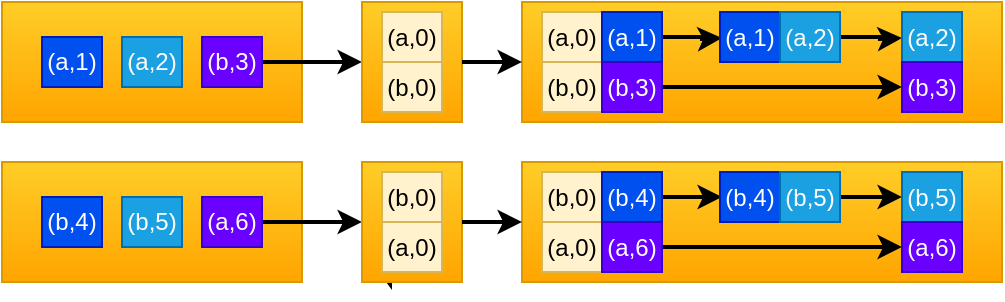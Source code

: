 <mxfile version="15.6.1" type="github"><diagram id="jaizZeg2m4h8z-fETQ2Q" name="第 1 页"><mxGraphModel dx="1038" dy="547" grid="1" gridSize="10" guides="1" tooltips="1" connect="1" arrows="1" fold="1" page="1" pageScale="1" pageWidth="827" pageHeight="1169" math="0" shadow="0"><root><mxCell id="0"/><mxCell id="1" parent="0"/><mxCell id="z8crGelkCnJjQO6flF5Z-1" value="" style="rounded=0;whiteSpace=wrap;html=1;fillColor=#ffcd28;strokeColor=#d79b00;gradientColor=#ffa500;" vertex="1" parent="1"><mxGeometry x="40" y="170" width="150" height="60" as="geometry"/></mxCell><mxCell id="z8crGelkCnJjQO6flF5Z-2" value="(a,1)" style="rounded=0;whiteSpace=wrap;html=1;fillColor=#0050ef;fontColor=#ffffff;strokeColor=#001DBC;" vertex="1" parent="1"><mxGeometry x="60" y="187.5" width="30" height="25" as="geometry"/></mxCell><mxCell id="z8crGelkCnJjQO6flF5Z-5" value="(a,2)" style="rounded=0;whiteSpace=wrap;html=1;fillColor=#1ba1e2;fontColor=#ffffff;strokeColor=#006EAF;" vertex="1" parent="1"><mxGeometry x="100" y="187.5" width="30" height="25" as="geometry"/></mxCell><mxCell id="z8crGelkCnJjQO6flF5Z-8" style="edgeStyle=orthogonalEdgeStyle;rounded=0;orthogonalLoop=1;jettySize=auto;html=1;exitX=1;exitY=0.5;exitDx=0;exitDy=0;entryX=0;entryY=0.5;entryDx=0;entryDy=0;strokeWidth=2;" edge="1" parent="1" source="z8crGelkCnJjQO6flF5Z-6" target="z8crGelkCnJjQO6flF5Z-7"><mxGeometry relative="1" as="geometry"/></mxCell><mxCell id="z8crGelkCnJjQO6flF5Z-6" value="(b,3)" style="rounded=0;whiteSpace=wrap;html=1;fillColor=#6a00ff;fontColor=#ffffff;strokeColor=#3700CC;" vertex="1" parent="1"><mxGeometry x="140" y="187.5" width="30" height="25" as="geometry"/></mxCell><mxCell id="z8crGelkCnJjQO6flF5Z-7" value="" style="rounded=0;whiteSpace=wrap;html=1;fillColor=#ffcd28;gradientColor=#ffa500;strokeColor=#d79b00;" vertex="1" parent="1"><mxGeometry x="220" y="170" width="50" height="60" as="geometry"/></mxCell><mxCell id="z8crGelkCnJjQO6flF5Z-10" value="(b,0)" style="rounded=0;whiteSpace=wrap;html=1;fillColor=#fff2cc;strokeColor=#d6b656;" vertex="1" parent="1"><mxGeometry x="230" y="200" width="30" height="25" as="geometry"/></mxCell><mxCell id="z8crGelkCnJjQO6flF5Z-11" value="(a,0)" style="rounded=0;whiteSpace=wrap;html=1;fillColor=#fff2cc;strokeColor=#d6b656;" vertex="1" parent="1"><mxGeometry x="230" y="175" width="30" height="25" as="geometry"/></mxCell><mxCell id="z8crGelkCnJjQO6flF5Z-12" value="" style="rounded=0;whiteSpace=wrap;html=1;fillColor=#ffcd28;gradientColor=#ffa500;strokeColor=#d79b00;" vertex="1" parent="1"><mxGeometry x="300" y="170" width="240" height="60" as="geometry"/></mxCell><mxCell id="z8crGelkCnJjQO6flF5Z-13" value="(a,0)" style="rounded=0;whiteSpace=wrap;html=1;fillColor=#fff2cc;strokeColor=#d6b656;" vertex="1" parent="1"><mxGeometry x="310" y="175" width="30" height="25" as="geometry"/></mxCell><mxCell id="z8crGelkCnJjQO6flF5Z-16" value="" style="edgeStyle=orthogonalEdgeStyle;rounded=0;orthogonalLoop=1;jettySize=auto;html=1;strokeWidth=2;" edge="1" parent="1" source="z8crGelkCnJjQO6flF5Z-14"><mxGeometry relative="1" as="geometry"><mxPoint x="400" y="188" as="targetPoint"/></mxGeometry></mxCell><mxCell id="z8crGelkCnJjQO6flF5Z-14" value="(a,1)" style="rounded=0;whiteSpace=wrap;html=1;fillColor=#0050ef;fontColor=#ffffff;strokeColor=#001DBC;" vertex="1" parent="1"><mxGeometry x="340" y="175" width="30" height="25" as="geometry"/></mxCell><mxCell id="z8crGelkCnJjQO6flF5Z-17" value="(a,1)" style="rounded=0;whiteSpace=wrap;html=1;fillColor=#0050ef;fontColor=#ffffff;strokeColor=#001DBC;" vertex="1" parent="1"><mxGeometry x="399" y="175" width="30" height="25" as="geometry"/></mxCell><mxCell id="z8crGelkCnJjQO6flF5Z-20" value="" style="edgeStyle=orthogonalEdgeStyle;rounded=0;orthogonalLoop=1;jettySize=auto;html=1;strokeWidth=2;" edge="1" parent="1" source="z8crGelkCnJjQO6flF5Z-18"><mxGeometry relative="1" as="geometry"><mxPoint x="490" y="188" as="targetPoint"/></mxGeometry></mxCell><mxCell id="z8crGelkCnJjQO6flF5Z-18" value="(a,2)" style="rounded=0;whiteSpace=wrap;html=1;fillColor=#1ba1e2;fontColor=#ffffff;strokeColor=#006EAF;" vertex="1" parent="1"><mxGeometry x="429" y="175" width="30" height="25" as="geometry"/></mxCell><mxCell id="z8crGelkCnJjQO6flF5Z-21" value="(a,2)" style="rounded=0;whiteSpace=wrap;html=1;fillColor=#1ba1e2;fontColor=#ffffff;strokeColor=#006EAF;" vertex="1" parent="1"><mxGeometry x="490" y="175" width="30" height="25" as="geometry"/></mxCell><mxCell id="z8crGelkCnJjQO6flF5Z-22" value="(b,0)" style="rounded=0;whiteSpace=wrap;html=1;fillColor=#fff2cc;strokeColor=#d6b656;" vertex="1" parent="1"><mxGeometry x="310" y="200" width="30" height="25" as="geometry"/></mxCell><mxCell id="z8crGelkCnJjQO6flF5Z-26" value="" style="edgeStyle=orthogonalEdgeStyle;rounded=0;orthogonalLoop=1;jettySize=auto;html=1;strokeWidth=2;entryX=0;entryY=0.5;entryDx=0;entryDy=0;" edge="1" parent="1" source="z8crGelkCnJjQO6flF5Z-24" target="z8crGelkCnJjQO6flF5Z-27"><mxGeometry relative="1" as="geometry"/></mxCell><mxCell id="z8crGelkCnJjQO6flF5Z-24" value="(b,3)" style="rounded=0;whiteSpace=wrap;html=1;fillColor=#6a00ff;fontColor=#ffffff;strokeColor=#3700CC;" vertex="1" parent="1"><mxGeometry x="340" y="200" width="30" height="25" as="geometry"/></mxCell><mxCell id="z8crGelkCnJjQO6flF5Z-27" value="(b,3)" style="rounded=0;whiteSpace=wrap;html=1;fillColor=#6a00ff;fontColor=#ffffff;strokeColor=#3700CC;" vertex="1" parent="1"><mxGeometry x="490" y="200" width="30" height="25" as="geometry"/></mxCell><mxCell id="z8crGelkCnJjQO6flF5Z-28" value="" style="rounded=0;whiteSpace=wrap;html=1;fillColor=#ffcd28;gradientColor=#ffa500;strokeColor=#d79b00;" vertex="1" parent="1"><mxGeometry x="40" y="250" width="150" height="60" as="geometry"/></mxCell><mxCell id="z8crGelkCnJjQO6flF5Z-29" value="(b,4)" style="rounded=0;whiteSpace=wrap;html=1;fillColor=#0050ef;fontColor=#ffffff;strokeColor=#001DBC;" vertex="1" parent="1"><mxGeometry x="60" y="267.5" width="30" height="25" as="geometry"/></mxCell><mxCell id="z8crGelkCnJjQO6flF5Z-30" value="(b,5)" style="rounded=0;whiteSpace=wrap;html=1;fillColor=#1ba1e2;fontColor=#ffffff;strokeColor=#006EAF;" vertex="1" parent="1"><mxGeometry x="100" y="267.5" width="30" height="25" as="geometry"/></mxCell><mxCell id="z8crGelkCnJjQO6flF5Z-31" style="edgeStyle=orthogonalEdgeStyle;rounded=0;orthogonalLoop=1;jettySize=auto;html=1;exitX=1;exitY=0.5;exitDx=0;exitDy=0;entryX=0;entryY=0.5;entryDx=0;entryDy=0;strokeWidth=2;" edge="1" source="z8crGelkCnJjQO6flF5Z-32" target="z8crGelkCnJjQO6flF5Z-33" parent="1"><mxGeometry relative="1" as="geometry"/></mxCell><mxCell id="z8crGelkCnJjQO6flF5Z-32" value="(a,6)" style="rounded=0;whiteSpace=wrap;html=1;fillColor=#6a00ff;fontColor=#ffffff;strokeColor=#3700CC;" vertex="1" parent="1"><mxGeometry x="140" y="267.5" width="30" height="25" as="geometry"/></mxCell><mxCell id="z8crGelkCnJjQO6flF5Z-57" style="edgeStyle=none;rounded=0;orthogonalLoop=1;jettySize=auto;html=1;strokeWidth=2;" edge="1" parent="1" source="z8crGelkCnJjQO6flF5Z-33"><mxGeometry relative="1" as="geometry"><mxPoint x="235" y="300" as="targetPoint"/></mxGeometry></mxCell><mxCell id="z8crGelkCnJjQO6flF5Z-33" value="" style="rounded=0;whiteSpace=wrap;html=1;fillColor=#ffcd28;gradientColor=#ffa500;strokeColor=#d79b00;" vertex="1" parent="1"><mxGeometry x="220" y="250" width="50" height="60" as="geometry"/></mxCell><mxCell id="z8crGelkCnJjQO6flF5Z-34" value="(b,0)" style="rounded=0;whiteSpace=wrap;html=1;fillColor=#fff2cc;strokeColor=#d6b656;" vertex="1" parent="1"><mxGeometry x="230" y="255" width="30" height="25" as="geometry"/></mxCell><mxCell id="z8crGelkCnJjQO6flF5Z-35" value="(a,0)" style="rounded=0;whiteSpace=wrap;html=1;fillColor=#fff2cc;strokeColor=#d6b656;" vertex="1" parent="1"><mxGeometry x="230" y="280" width="30" height="25" as="geometry"/></mxCell><mxCell id="z8crGelkCnJjQO6flF5Z-36" value="" style="rounded=0;whiteSpace=wrap;html=1;fillColor=#ffcd28;gradientColor=#ffa500;strokeColor=#d79b00;" vertex="1" parent="1"><mxGeometry x="300" y="250" width="240" height="60" as="geometry"/></mxCell><mxCell id="z8crGelkCnJjQO6flF5Z-37" value="(a,0)" style="rounded=0;whiteSpace=wrap;html=1;fillColor=#fff2cc;strokeColor=#d6b656;" vertex="1" parent="1"><mxGeometry x="310" y="280" width="30" height="25" as="geometry"/></mxCell><mxCell id="z8crGelkCnJjQO6flF5Z-38" value="" style="edgeStyle=orthogonalEdgeStyle;rounded=0;orthogonalLoop=1;jettySize=auto;html=1;strokeWidth=2;" edge="1" parent="1"><mxGeometry relative="1" as="geometry"><mxPoint x="370" y="267.5" as="sourcePoint"/><mxPoint x="400" y="268" as="targetPoint"/></mxGeometry></mxCell><mxCell id="z8crGelkCnJjQO6flF5Z-41" value="" style="edgeStyle=orthogonalEdgeStyle;rounded=0;orthogonalLoop=1;jettySize=auto;html=1;strokeWidth=2;" edge="1" parent="1"><mxGeometry relative="1" as="geometry"><mxPoint x="459" y="267.5" as="sourcePoint"/><mxPoint x="490" y="268" as="targetPoint"/></mxGeometry></mxCell><mxCell id="z8crGelkCnJjQO6flF5Z-44" value="(b,0)" style="rounded=0;whiteSpace=wrap;html=1;fillColor=#fff2cc;strokeColor=#d6b656;" vertex="1" parent="1"><mxGeometry x="310" y="255" width="30" height="25" as="geometry"/></mxCell><mxCell id="z8crGelkCnJjQO6flF5Z-45" value="" style="edgeStyle=orthogonalEdgeStyle;rounded=0;orthogonalLoop=1;jettySize=auto;html=1;strokeWidth=2;entryX=0;entryY=0.5;entryDx=0;entryDy=0;" edge="1" parent="1"><mxGeometry relative="1" as="geometry"><mxPoint x="370" y="292.5" as="sourcePoint"/><mxPoint x="490" y="292.5" as="targetPoint"/></mxGeometry></mxCell><mxCell id="z8crGelkCnJjQO6flF5Z-48" value="(b,4)" style="rounded=0;whiteSpace=wrap;html=1;fillColor=#0050ef;fontColor=#ffffff;strokeColor=#001DBC;" vertex="1" parent="1"><mxGeometry x="340" y="255" width="30" height="25" as="geometry"/></mxCell><mxCell id="z8crGelkCnJjQO6flF5Z-50" value="(b,4)" style="rounded=0;whiteSpace=wrap;html=1;fillColor=#0050ef;fontColor=#ffffff;strokeColor=#001DBC;" vertex="1" parent="1"><mxGeometry x="399" y="255" width="30" height="25" as="geometry"/></mxCell><mxCell id="z8crGelkCnJjQO6flF5Z-51" value="(b,5)" style="rounded=0;whiteSpace=wrap;html=1;fillColor=#1ba1e2;fontColor=#ffffff;strokeColor=#006EAF;" vertex="1" parent="1"><mxGeometry x="429" y="255" width="30" height="25" as="geometry"/></mxCell><mxCell id="z8crGelkCnJjQO6flF5Z-52" value="(b,5)" style="rounded=0;whiteSpace=wrap;html=1;fillColor=#1ba1e2;fontColor=#ffffff;strokeColor=#006EAF;" vertex="1" parent="1"><mxGeometry x="490" y="255" width="30" height="25" as="geometry"/></mxCell><mxCell id="z8crGelkCnJjQO6flF5Z-53" value="(a,6)" style="rounded=0;whiteSpace=wrap;html=1;fillColor=#6a00ff;fontColor=#ffffff;strokeColor=#3700CC;" vertex="1" parent="1"><mxGeometry x="340" y="280" width="30" height="25" as="geometry"/></mxCell><mxCell id="z8crGelkCnJjQO6flF5Z-54" value="(a,6)" style="rounded=0;whiteSpace=wrap;html=1;fillColor=#6a00ff;fontColor=#ffffff;strokeColor=#3700CC;" vertex="1" parent="1"><mxGeometry x="490" y="280" width="30" height="25" as="geometry"/></mxCell><mxCell id="z8crGelkCnJjQO6flF5Z-55" style="rounded=0;orthogonalLoop=1;jettySize=auto;html=1;entryX=0;entryY=0.5;entryDx=0;entryDy=0;strokeWidth=2;exitX=1;exitY=0.5;exitDx=0;exitDy=0;" edge="1" parent="1" source="z8crGelkCnJjQO6flF5Z-7" target="z8crGelkCnJjQO6flF5Z-12"><mxGeometry relative="1" as="geometry"><mxPoint x="280" y="200" as="sourcePoint"/><mxPoint x="210" y="200" as="targetPoint"/></mxGeometry></mxCell><mxCell id="z8crGelkCnJjQO6flF5Z-58" style="rounded=0;orthogonalLoop=1;jettySize=auto;html=1;entryX=0;entryY=0.5;entryDx=0;entryDy=0;strokeWidth=2;" edge="1" parent="1" source="z8crGelkCnJjQO6flF5Z-33" target="z8crGelkCnJjQO6flF5Z-36"><mxGeometry relative="1" as="geometry"><mxPoint x="270" y="210" as="sourcePoint"/><mxPoint x="310" y="210" as="targetPoint"/></mxGeometry></mxCell></root></mxGraphModel></diagram></mxfile>